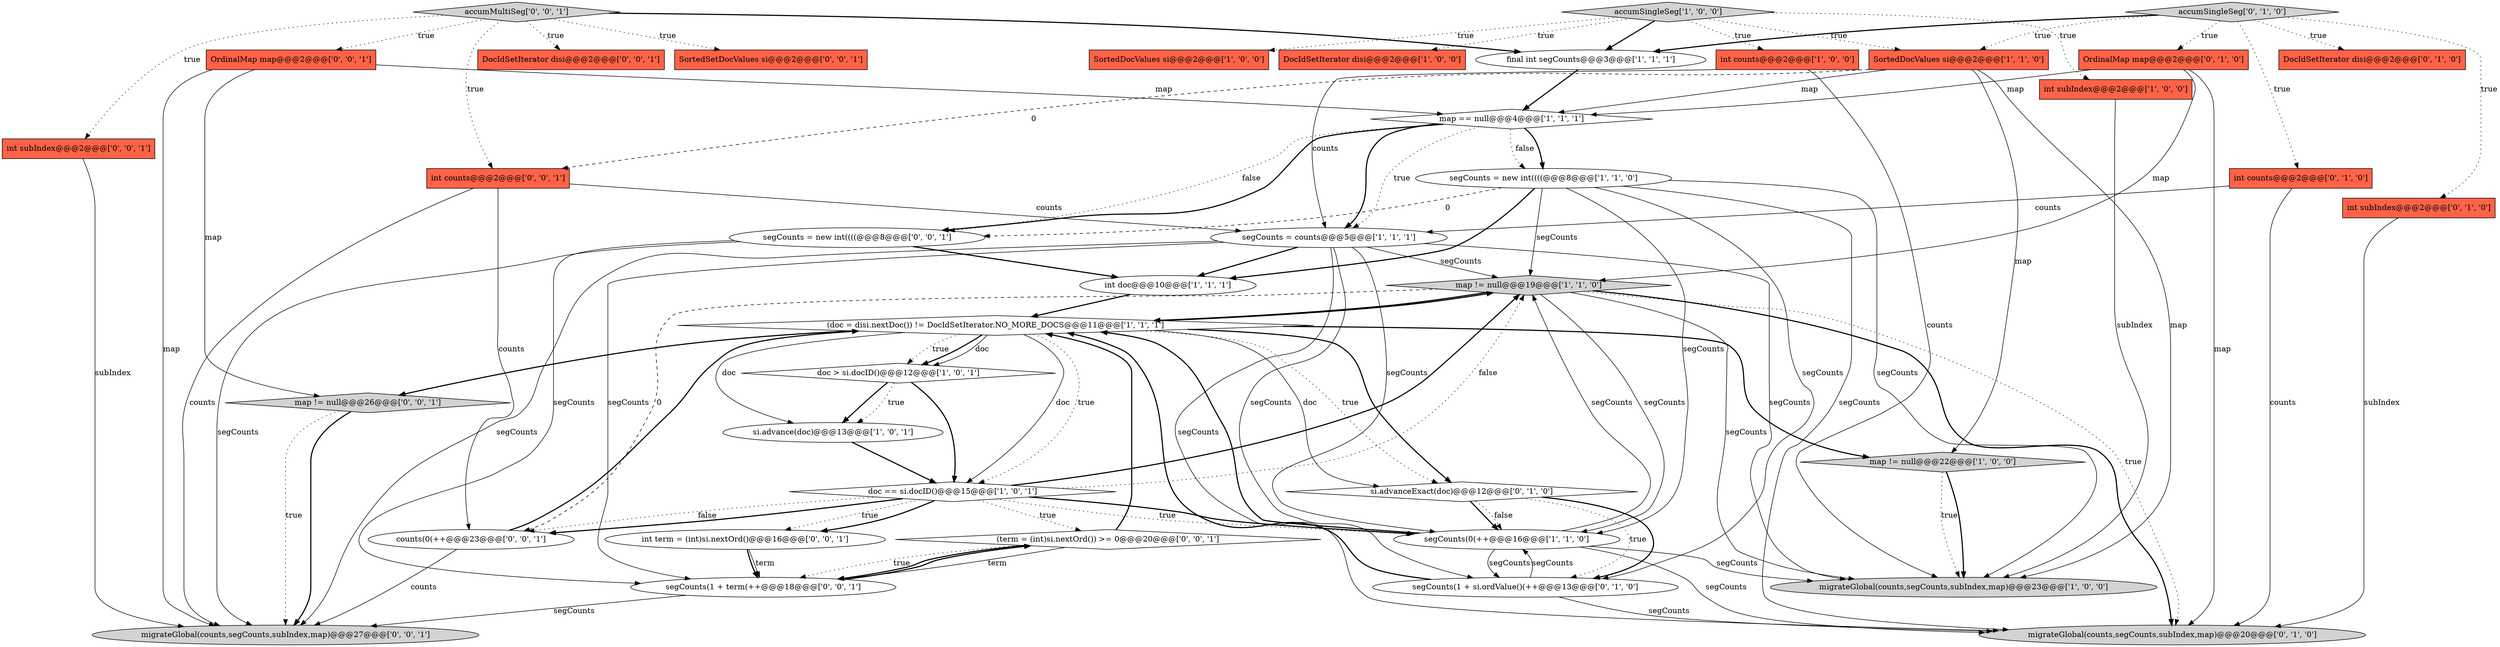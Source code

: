 digraph {
10 [style = filled, label = "int counts@@@2@@@['1', '0', '0']", fillcolor = tomato, shape = box image = "AAA0AAABBB1BBB"];
16 [style = filled, label = "segCounts = counts@@@5@@@['1', '1', '1']", fillcolor = white, shape = ellipse image = "AAA0AAABBB1BBB"];
9 [style = filled, label = "(doc = disi.nextDoc()) != DocIdSetIterator.NO_MORE_DOCS@@@11@@@['1', '1', '1']", fillcolor = white, shape = diamond image = "AAA0AAABBB1BBB"];
12 [style = filled, label = "doc > si.docID()@@@12@@@['1', '0', '1']", fillcolor = white, shape = diamond image = "AAA0AAABBB1BBB"];
15 [style = filled, label = "map != null@@@19@@@['1', '1', '0']", fillcolor = lightgray, shape = diamond image = "AAA0AAABBB1BBB"];
24 [style = filled, label = "OrdinalMap map@@@2@@@['0', '1', '0']", fillcolor = tomato, shape = box image = "AAA0AAABBB2BBB"];
36 [style = filled, label = "int counts@@@2@@@['0', '0', '1']", fillcolor = tomato, shape = box image = "AAA0AAABBB3BBB"];
33 [style = filled, label = "accumMultiSeg['0', '0', '1']", fillcolor = lightgray, shape = diamond image = "AAA0AAABBB3BBB"];
11 [style = filled, label = "doc == si.docID()@@@15@@@['1', '0', '1']", fillcolor = white, shape = diamond image = "AAA0AAABBB1BBB"];
3 [style = filled, label = "int doc@@@10@@@['1', '1', '1']", fillcolor = white, shape = ellipse image = "AAA0AAABBB1BBB"];
22 [style = filled, label = "si.advanceExact(doc)@@@12@@@['0', '1', '0']", fillcolor = white, shape = diamond image = "AAA0AAABBB2BBB"];
28 [style = filled, label = "segCounts = new int((((@@@8@@@['0', '0', '1']", fillcolor = white, shape = ellipse image = "AAA0AAABBB3BBB"];
29 [style = filled, label = "OrdinalMap map@@@2@@@['0', '0', '1']", fillcolor = tomato, shape = box image = "AAA0AAABBB3BBB"];
19 [style = filled, label = "migrateGlobal(counts,segCounts,subIndex,map)@@@20@@@['0', '1', '0']", fillcolor = lightgray, shape = ellipse image = "AAA0AAABBB2BBB"];
1 [style = filled, label = "int subIndex@@@2@@@['1', '0', '0']", fillcolor = tomato, shape = box image = "AAA0AAABBB1BBB"];
5 [style = filled, label = "map != null@@@22@@@['1', '0', '0']", fillcolor = lightgray, shape = diamond image = "AAA0AAABBB1BBB"];
7 [style = filled, label = "migrateGlobal(counts,segCounts,subIndex,map)@@@23@@@['1', '0', '0']", fillcolor = lightgray, shape = ellipse image = "AAA0AAABBB1BBB"];
31 [style = filled, label = "map != null@@@26@@@['0', '0', '1']", fillcolor = lightgray, shape = diamond image = "AAA0AAABBB3BBB"];
2 [style = filled, label = "segCounts(0(++@@@16@@@['1', '1', '0']", fillcolor = white, shape = ellipse image = "AAA0AAABBB1BBB"];
25 [style = filled, label = "int counts@@@2@@@['0', '1', '0']", fillcolor = tomato, shape = box image = "AAA0AAABBB2BBB"];
34 [style = filled, label = "DocIdSetIterator disi@@@2@@@['0', '0', '1']", fillcolor = tomato, shape = box image = "AAA0AAABBB3BBB"];
35 [style = filled, label = "int subIndex@@@2@@@['0', '0', '1']", fillcolor = tomato, shape = box image = "AAA0AAABBB3BBB"];
4 [style = filled, label = "final int segCounts@@@3@@@['1', '1', '1']", fillcolor = white, shape = ellipse image = "AAA0AAABBB1BBB"];
20 [style = filled, label = "DocIdSetIterator disi@@@2@@@['0', '1', '0']", fillcolor = tomato, shape = box image = "AAA0AAABBB2BBB"];
0 [style = filled, label = "SortedDocValues si@@@2@@@['1', '0', '0']", fillcolor = tomato, shape = box image = "AAA0AAABBB1BBB"];
13 [style = filled, label = "si.advance(doc)@@@13@@@['1', '0', '1']", fillcolor = white, shape = ellipse image = "AAA0AAABBB1BBB"];
18 [style = filled, label = "SortedDocValues si@@@2@@@['1', '1', '0']", fillcolor = tomato, shape = box image = "AAA0AAABBB1BBB"];
26 [style = filled, label = "accumSingleSeg['0', '1', '0']", fillcolor = lightgray, shape = diamond image = "AAA0AAABBB2BBB"];
32 [style = filled, label = "(term = (int)si.nextOrd()) >= 0@@@20@@@['0', '0', '1']", fillcolor = white, shape = diamond image = "AAA0AAABBB3BBB"];
6 [style = filled, label = "segCounts = new int((((@@@8@@@['1', '1', '0']", fillcolor = white, shape = ellipse image = "AAA0AAABBB1BBB"];
23 [style = filled, label = "segCounts(1 + si.ordValue()(++@@@13@@@['0', '1', '0']", fillcolor = white, shape = ellipse image = "AAA0AAABBB2BBB"];
27 [style = filled, label = "SortedSetDocValues si@@@2@@@['0', '0', '1']", fillcolor = tomato, shape = box image = "AAA0AAABBB3BBB"];
8 [style = filled, label = "accumSingleSeg['1', '0', '0']", fillcolor = lightgray, shape = diamond image = "AAA0AAABBB1BBB"];
37 [style = filled, label = "int term = (int)si.nextOrd()@@@16@@@['0', '0', '1']", fillcolor = white, shape = ellipse image = "AAA0AAABBB3BBB"];
38 [style = filled, label = "segCounts(1 + term(++@@@18@@@['0', '0', '1']", fillcolor = white, shape = ellipse image = "AAA0AAABBB3BBB"];
17 [style = filled, label = "map == null@@@4@@@['1', '1', '1']", fillcolor = white, shape = diamond image = "AAA0AAABBB1BBB"];
39 [style = filled, label = "counts(0(++@@@23@@@['0', '0', '1']", fillcolor = white, shape = ellipse image = "AAA0AAABBB3BBB"];
21 [style = filled, label = "int subIndex@@@2@@@['0', '1', '0']", fillcolor = tomato, shape = box image = "AAA0AAABBB2BBB"];
30 [style = filled, label = "migrateGlobal(counts,segCounts,subIndex,map)@@@27@@@['0', '0', '1']", fillcolor = lightgray, shape = ellipse image = "AAA0AAABBB3BBB"];
14 [style = filled, label = "DocIdSetIterator disi@@@2@@@['1', '0', '0']", fillcolor = tomato, shape = box image = "AAA0AAABBB1BBB"];
18->7 [style = solid, label="map"];
6->3 [style = bold, label=""];
9->12 [style = dotted, label="true"];
6->2 [style = solid, label="segCounts"];
10->16 [style = solid, label="counts"];
6->23 [style = solid, label="segCounts"];
39->9 [style = bold, label=""];
11->15 [style = dotted, label="false"];
6->7 [style = solid, label="segCounts"];
9->11 [style = solid, label="doc"];
36->16 [style = solid, label="counts"];
11->2 [style = dotted, label="true"];
33->35 [style = dotted, label="true"];
37->38 [style = bold, label=""];
28->30 [style = solid, label="segCounts"];
26->24 [style = dotted, label="true"];
31->30 [style = bold, label=""];
9->5 [style = bold, label=""];
16->2 [style = solid, label="segCounts"];
8->0 [style = dotted, label="true"];
28->3 [style = bold, label=""];
8->4 [style = bold, label=""];
6->15 [style = solid, label="segCounts"];
33->27 [style = dotted, label="true"];
17->16 [style = bold, label=""];
16->3 [style = bold, label=""];
16->19 [style = solid, label="segCounts"];
11->37 [style = dotted, label="true"];
22->23 [style = dotted, label="true"];
29->17 [style = solid, label="map"];
10->7 [style = solid, label="counts"];
24->19 [style = solid, label="map"];
12->11 [style = bold, label=""];
17->6 [style = dotted, label="false"];
24->17 [style = solid, label="map"];
37->38 [style = solid, label="term"];
11->37 [style = bold, label=""];
16->30 [style = solid, label="segCounts"];
26->20 [style = dotted, label="true"];
2->15 [style = solid, label="segCounts"];
2->9 [style = bold, label=""];
21->19 [style = solid, label="subIndex"];
15->7 [style = solid, label="segCounts"];
26->4 [style = bold, label=""];
13->11 [style = bold, label=""];
22->23 [style = bold, label=""];
38->32 [style = bold, label=""];
35->30 [style = solid, label="subIndex"];
17->16 [style = dotted, label="true"];
28->38 [style = solid, label="segCounts"];
31->30 [style = dotted, label="true"];
15->2 [style = solid, label="segCounts"];
15->9 [style = bold, label=""];
5->7 [style = dotted, label="true"];
8->14 [style = dotted, label="true"];
38->30 [style = solid, label="segCounts"];
8->18 [style = dotted, label="true"];
5->7 [style = bold, label=""];
26->18 [style = dotted, label="true"];
24->15 [style = solid, label="map"];
18->5 [style = solid, label="map"];
18->17 [style = solid, label="map"];
32->38 [style = solid, label="term"];
17->28 [style = dotted, label="false"];
9->22 [style = bold, label=""];
22->2 [style = bold, label=""];
4->17 [style = bold, label=""];
17->6 [style = bold, label=""];
9->31 [style = bold, label=""];
25->19 [style = solid, label="counts"];
9->11 [style = dotted, label="true"];
1->7 [style = solid, label="subIndex"];
33->4 [style = bold, label=""];
9->13 [style = solid, label="doc"];
15->19 [style = bold, label=""];
23->19 [style = solid, label="segCounts"];
29->30 [style = solid, label="map"];
16->38 [style = solid, label="segCounts"];
3->9 [style = bold, label=""];
12->13 [style = bold, label=""];
32->9 [style = bold, label=""];
6->28 [style = dashed, label="0"];
12->13 [style = dotted, label="true"];
9->22 [style = solid, label="doc"];
36->39 [style = solid, label="counts"];
18->36 [style = dashed, label="0"];
16->23 [style = solid, label="segCounts"];
11->39 [style = dotted, label="false"];
32->38 [style = dotted, label="true"];
33->29 [style = dotted, label="true"];
9->12 [style = bold, label=""];
15->39 [style = dashed, label="0"];
9->22 [style = dotted, label="true"];
11->32 [style = dotted, label="true"];
2->7 [style = solid, label="segCounts"];
2->23 [style = solid, label="segCounts"];
26->25 [style = dotted, label="true"];
36->30 [style = solid, label="counts"];
33->34 [style = dotted, label="true"];
23->2 [style = solid, label="segCounts"];
16->7 [style = solid, label="segCounts"];
29->31 [style = solid, label="map"];
22->2 [style = dotted, label="false"];
8->10 [style = dotted, label="true"];
11->2 [style = bold, label=""];
11->15 [style = bold, label=""];
39->30 [style = solid, label="counts"];
33->36 [style = dotted, label="true"];
25->16 [style = solid, label="counts"];
32->38 [style = bold, label=""];
8->1 [style = dotted, label="true"];
17->28 [style = bold, label=""];
9->12 [style = solid, label="doc"];
26->21 [style = dotted, label="true"];
9->15 [style = bold, label=""];
15->19 [style = dotted, label="true"];
16->15 [style = solid, label="segCounts"];
11->39 [style = bold, label=""];
2->19 [style = solid, label="segCounts"];
6->19 [style = solid, label="segCounts"];
23->9 [style = bold, label=""];
}
